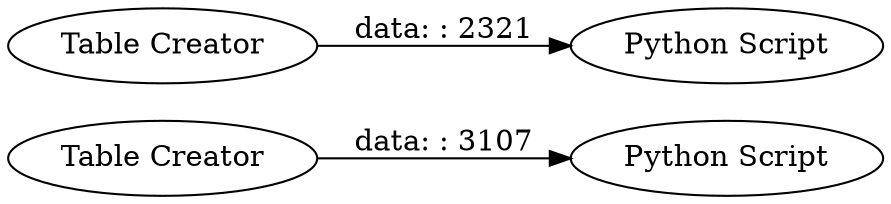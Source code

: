 digraph {
	"-3338527361976934460_9" [label="Table Creator"]
	"-3338527361976934460_18" [label="Table Creator"]
	"-3338527361976934460_17" [label="Python Script"]
	"-3338527361976934460_16" [label="Python Script"]
	"-3338527361976934460_9" -> "-3338527361976934460_16" [label="data: : 3107"]
	"-3338527361976934460_18" -> "-3338527361976934460_17" [label="data: : 2321"]
	rankdir=LR
}
